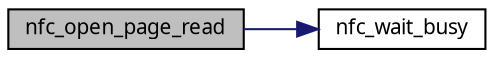 digraph G
{
  edge [fontname="FreeSans.ttf",fontsize=10,labelfontname="FreeSans.ttf",labelfontsize=10];
  node [fontname="FreeSans.ttf",fontsize=10,shape=record];
  rankdir=LR;
  Node1 [label="nfc_open_page_read",height=0.2,width=0.4,color="black", fillcolor="grey75", style="filled" fontcolor="black"];
  Node1 -> Node2 [color="midnightblue",fontsize=10,style="solid",fontname="FreeSans.ttf"];
  Node2 [label="nfc_wait_busy",height=0.2,width=0.4,color="black", fillcolor="white", style="filled",URL="$a00060.html#479efac38d042c2f27684ec8087da576",tooltip="Tests the true busy."];
}
